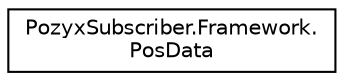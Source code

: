 digraph "Graphical Class Hierarchy"
{
  edge [fontname="Helvetica",fontsize="10",labelfontname="Helvetica",labelfontsize="10"];
  node [fontname="Helvetica",fontsize="10",shape=record];
  rankdir="LR";
  Node0 [label="PozyxSubscriber.Framework.\lPosData",height=0.2,width=0.4,color="black", fillcolor="white", style="filled",URL="$struct_pozyx_subscriber_1_1_framework_1_1_pos_data.html",tooltip="Contains a set of position data "];
}
